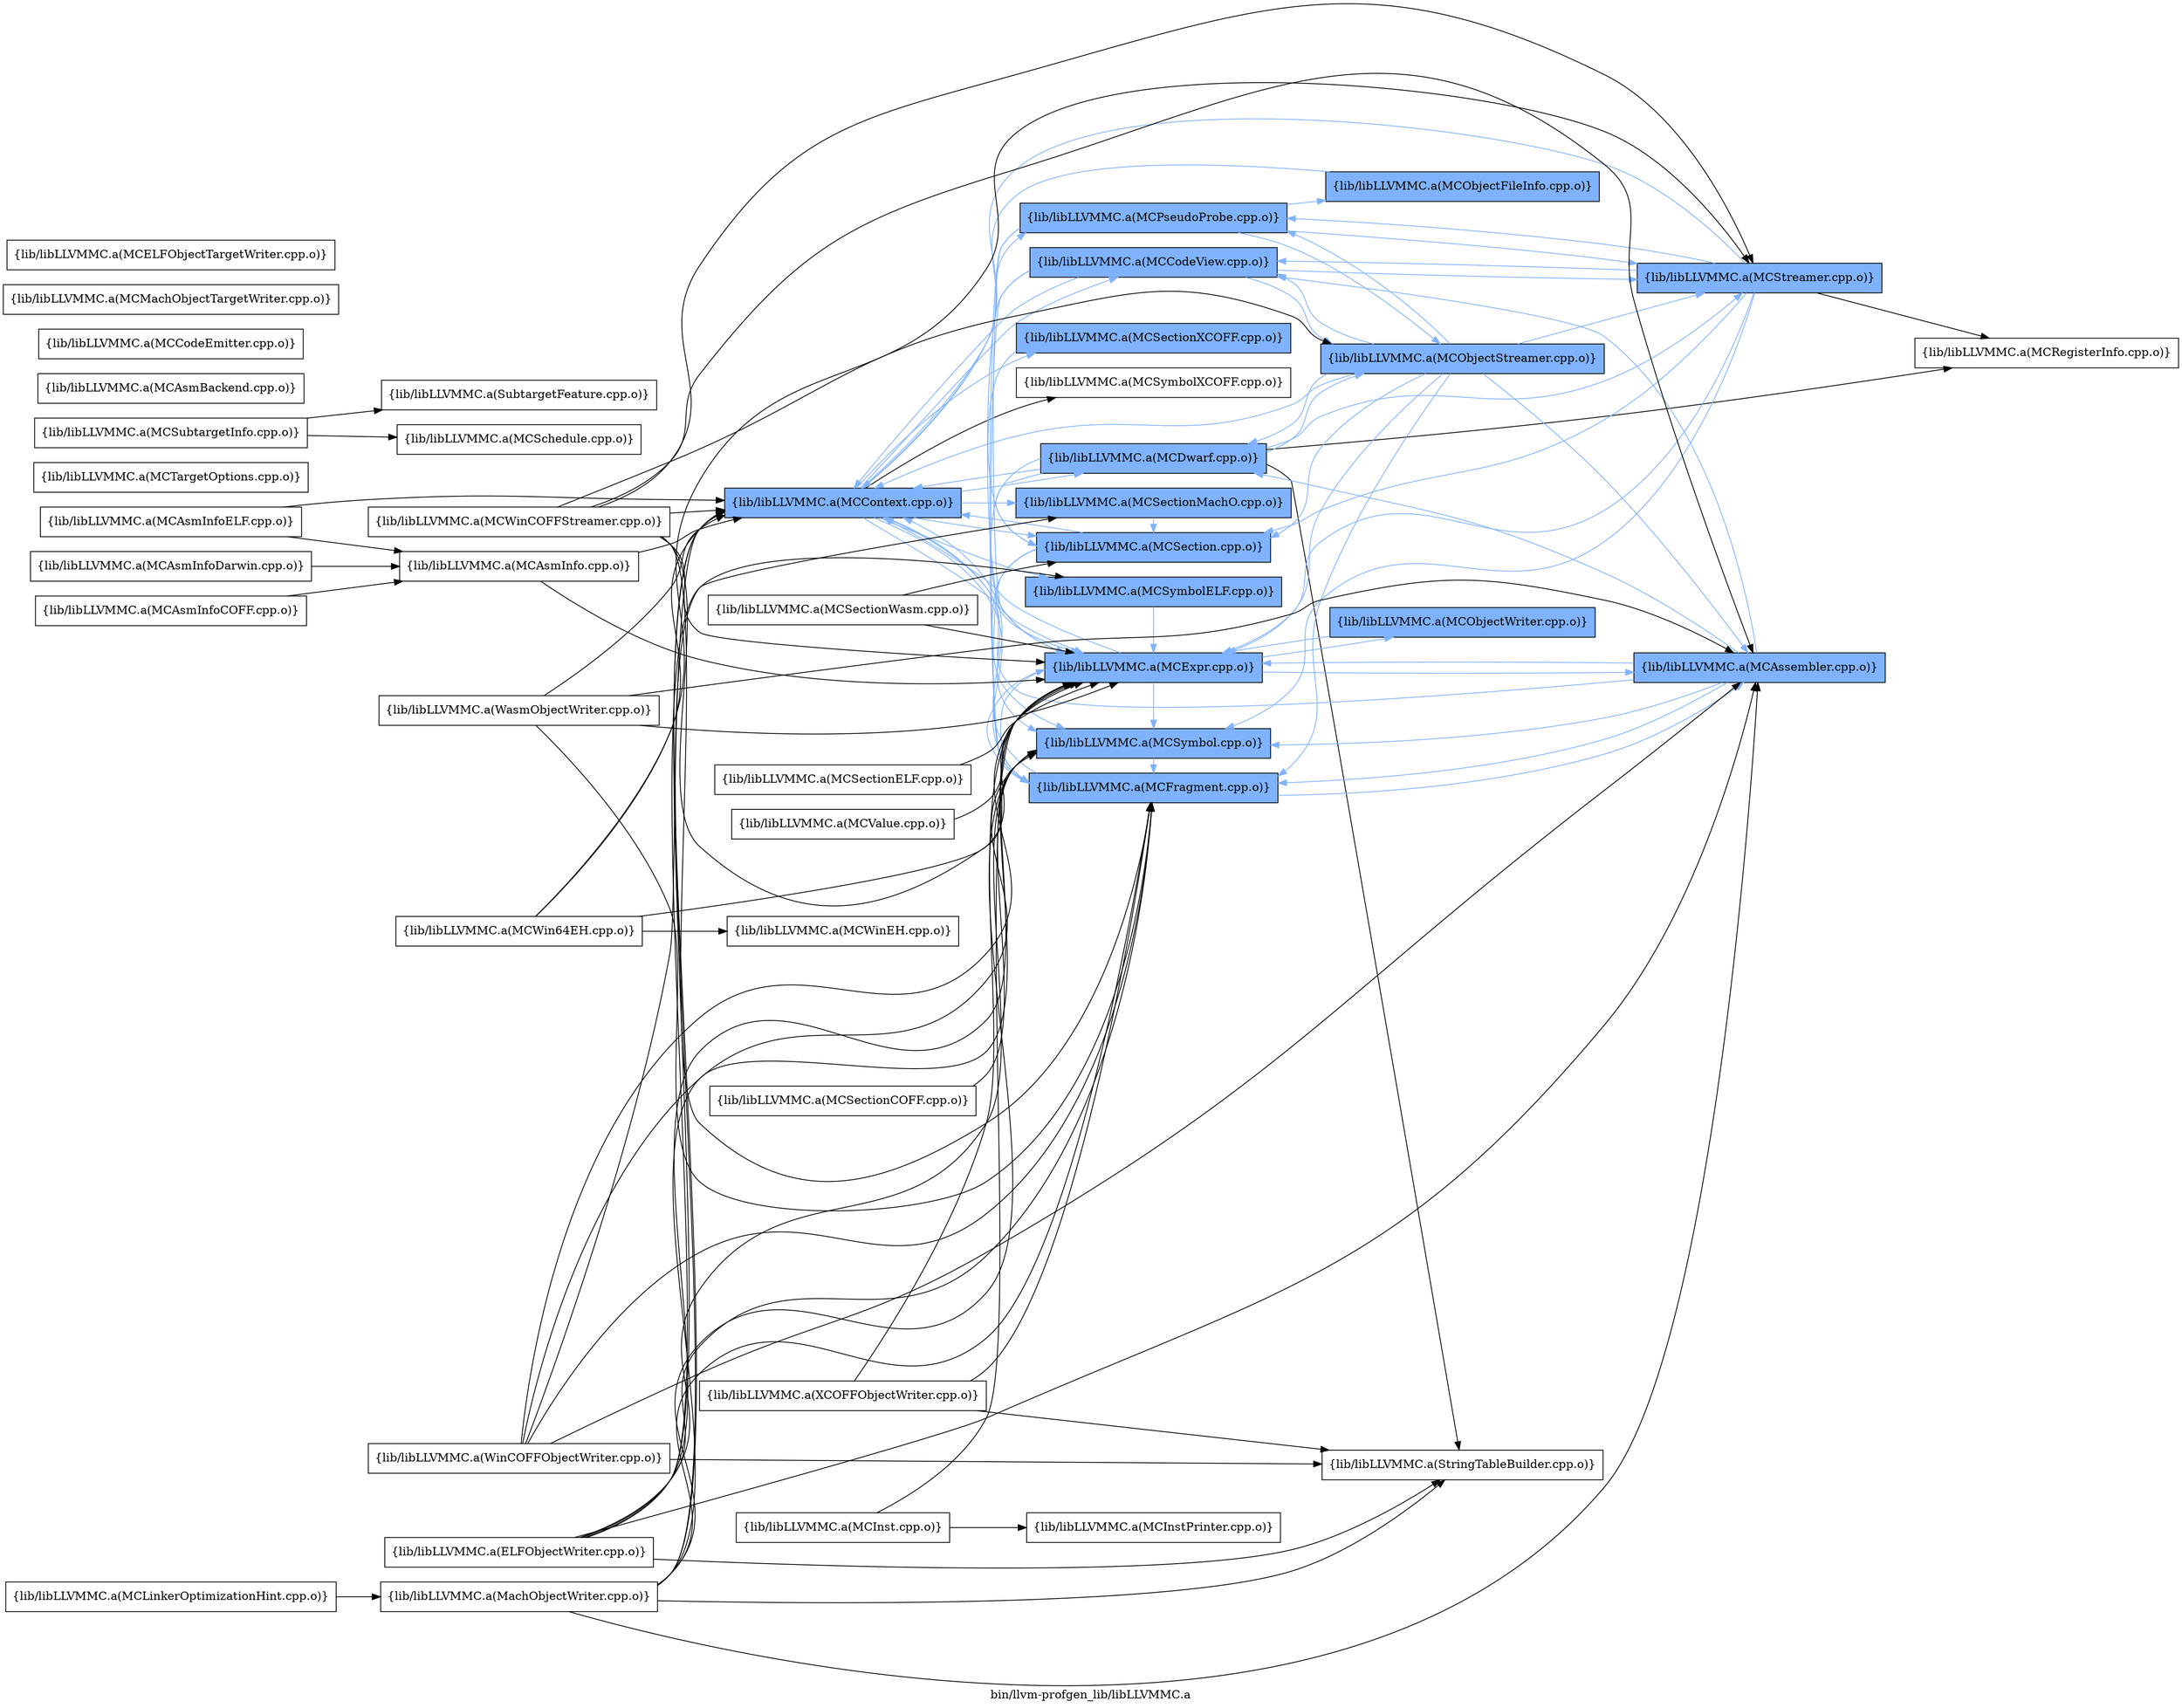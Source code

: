 digraph "bin/llvm-profgen_lib/libLLVMMC.a" {
	label="bin/llvm-profgen_lib/libLLVMMC.a";
	rankdir=LR;
	{ rank=same; Node0x5599c506c648;  }
	{ rank=same; Node0x5599c506c878; Node0x5599c5067e68; Node0x5599c5068a98; Node0x5599c5069218; Node0x5599c50634a8; Node0x5599c50644e8; Node0x5599c5074c58; Node0x5599c5075068; Node0x5599c5073128; Node0x5599c5066608; Node0x5599c5066338;  }
	{ rank=same; Node0x5599c506c648;  }
	{ rank=same; Node0x5599c506c878; Node0x5599c5067e68; Node0x5599c5068a98; Node0x5599c5069218; Node0x5599c50634a8; Node0x5599c50644e8; Node0x5599c5074c58; Node0x5599c5075068; Node0x5599c5073128; Node0x5599c5066608; Node0x5599c5066338;  }

	Node0x5599c506c648 [shape=record,shape=box,group=1,style=filled,fillcolor="0.600000 0.5 1",label="{lib/libLLVMMC.a(MCContext.cpp.o)}"];
	Node0x5599c506c648 -> Node0x5599c506c878[color="0.600000 0.5 1"];
	Node0x5599c506c648 -> Node0x5599c5067e68[color="0.600000 0.5 1"];
	Node0x5599c506c648 -> Node0x5599c5068a98[color="0.600000 0.5 1"];
	Node0x5599c506c648 -> Node0x5599c5069218[color="0.600000 0.5 1"];
	Node0x5599c506c648 -> Node0x5599c50634a8[color="0.600000 0.5 1"];
	Node0x5599c506c648 -> Node0x5599c50644e8[color="0.600000 0.5 1"];
	Node0x5599c506c648 -> Node0x5599c5074c58[color="0.600000 0.5 1"];
	Node0x5599c506c648 -> Node0x5599c5075068[color="0.600000 0.5 1"];
	Node0x5599c506c648 -> Node0x5599c5073128[color="0.600000 0.5 1"];
	Node0x5599c506c648 -> Node0x5599c5066608[color="0.600000 0.5 1"];
	Node0x5599c506c648 -> Node0x5599c5066338;
	Node0x5599c5066ab8 [shape=record,shape=box,group=1,style=filled,fillcolor="0.600000 0.5 1",label="{lib/libLLVMMC.a(MCObjectFileInfo.cpp.o)}"];
	Node0x5599c5066ab8 -> Node0x5599c506c648[color="0.600000 0.5 1"];
	Node0x5599c50656b8 [shape=record,shape=box,group=0,label="{lib/libLLVMMC.a(MCTargetOptions.cpp.o)}"];
	Node0x5599c5075658 [shape=record,shape=box,group=0,label="{lib/libLLVMMC.a(SubtargetFeature.cpp.o)}"];
	Node0x5599c5068818 [shape=record,shape=box,group=0,label="{lib/libLLVMMC.a(MCAsmInfo.cpp.o)}"];
	Node0x5599c5068818 -> Node0x5599c506c648;
	Node0x5599c5068818 -> Node0x5599c5068a98;
	Node0x5599c50639f8 [shape=record,shape=box,group=0,label="{lib/libLLVMMC.a(MCRegisterInfo.cpp.o)}"];
	Node0x5599c5073fd8 [shape=record,shape=box,group=0,label="{lib/libLLVMMC.a(MCSubtargetInfo.cpp.o)}"];
	Node0x5599c5073fd8 -> Node0x5599c5074208;
	Node0x5599c5073fd8 -> Node0x5599c5075658;
	Node0x5599c5068a98 [shape=record,shape=box,group=1,style=filled,fillcolor="0.600000 0.5 1",label="{lib/libLLVMMC.a(MCExpr.cpp.o)}"];
	Node0x5599c5068a98 -> Node0x5599c506b0b8[color="0.600000 0.5 1"];
	Node0x5599c5068a98 -> Node0x5599c506c648[color="0.600000 0.5 1"];
	Node0x5599c5068a98 -> Node0x5599c5069218[color="0.600000 0.5 1"];
	Node0x5599c5068a98 -> Node0x5599c5067a08[color="0.600000 0.5 1"];
	Node0x5599c5068a98 -> Node0x5599c5073128[color="0.600000 0.5 1"];
	Node0x5599c5065d98 [shape=record,shape=box,group=0,label="{lib/libLLVMMC.a(MCInstPrinter.cpp.o)}"];
	Node0x5599c50696c8 [shape=record,shape=box,group=0,label="{lib/libLLVMMC.a(MCAsmBackend.cpp.o)}"];
	Node0x5599c506b0b8 [shape=record,shape=box,group=1,style=filled,fillcolor="0.600000 0.5 1",label="{lib/libLLVMMC.a(MCAssembler.cpp.o)}"];
	Node0x5599c506b0b8 -> Node0x5599c506c878[color="0.600000 0.5 1"];
	Node0x5599c506b0b8 -> Node0x5599c506c648[color="0.600000 0.5 1"];
	Node0x5599c506b0b8 -> Node0x5599c5067e68[color="0.600000 0.5 1"];
	Node0x5599c506b0b8 -> Node0x5599c5068a98[color="0.600000 0.5 1"];
	Node0x5599c506b0b8 -> Node0x5599c5069218[color="0.600000 0.5 1"];
	Node0x5599c506b0b8 -> Node0x5599c5073128[color="0.600000 0.5 1"];
	Node0x5599c5069218 [shape=record,shape=box,group=1,style=filled,fillcolor="0.600000 0.5 1",label="{lib/libLLVMMC.a(MCFragment.cpp.o)}"];
	Node0x5599c5069218 -> Node0x5599c506b0b8[color="0.600000 0.5 1"];
	Node0x5599c5069218 -> Node0x5599c506c648[color="0.600000 0.5 1"];
	Node0x5599c5069218 -> Node0x5599c5068a98[color="0.600000 0.5 1"];
	Node0x5599c506a398 [shape=record,shape=box,group=0,label="{lib/libLLVMMC.a(MCInst.cpp.o)}"];
	Node0x5599c506a398 -> Node0x5599c5068a98;
	Node0x5599c506a398 -> Node0x5599c5065d98;
	Node0x5599c5067788 [shape=record,shape=box,group=1,style=filled,fillcolor="0.600000 0.5 1",label="{lib/libLLVMMC.a(MCObjectStreamer.cpp.o)}"];
	Node0x5599c5067788 -> Node0x5599c506b0b8[color="0.600000 0.5 1"];
	Node0x5599c5067788 -> Node0x5599c506c878[color="0.600000 0.5 1"];
	Node0x5599c5067788 -> Node0x5599c506c648[color="0.600000 0.5 1"];
	Node0x5599c5067788 -> Node0x5599c5067e68[color="0.600000 0.5 1"];
	Node0x5599c5067788 -> Node0x5599c5068a98[color="0.600000 0.5 1"];
	Node0x5599c5067788 -> Node0x5599c5069218[color="0.600000 0.5 1"];
	Node0x5599c5067788 -> Node0x5599c50634a8[color="0.600000 0.5 1"];
	Node0x5599c5067788 -> Node0x5599c50644e8[color="0.600000 0.5 1"];
	Node0x5599c5067788 -> Node0x5599c5071f58[color="0.600000 0.5 1"];
	Node0x5599c5068098 [shape=record,shape=box,group=0,label="{lib/libLLVMMC.a(MCAsmInfoCOFF.cpp.o)}"];
	Node0x5599c5068098 -> Node0x5599c5068818;
	Node0x5599c5072098 [shape=record,shape=box,group=0,label="{lib/libLLVMMC.a(MCAsmInfoDarwin.cpp.o)}"];
	Node0x5599c5072098 -> Node0x5599c5068818;
	Node0x5599c5072818 [shape=record,shape=box,group=0,label="{lib/libLLVMMC.a(MCAsmInfoELF.cpp.o)}"];
	Node0x5599c5072818 -> Node0x5599c5068818;
	Node0x5599c5072818 -> Node0x5599c506c648;
	Node0x5599c506c0f8 [shape=record,shape=box,group=0,label="{lib/libLLVMMC.a(MCCodeEmitter.cpp.o)}"];
	Node0x5599c50655c8 [shape=record,shape=box,group=0,label="{lib/libLLVMMC.a(MCMachObjectTargetWriter.cpp.o)}"];
	Node0x5599c5073128 [shape=record,shape=box,group=1,style=filled,fillcolor="0.600000 0.5 1",label="{lib/libLLVMMC.a(MCSymbol.cpp.o)}"];
	Node0x5599c5073128 -> Node0x5599c5069218[color="0.600000 0.5 1"];
	Node0x5599c5074488 [shape=record,shape=box,group=0,label="{lib/libLLVMMC.a(MachObjectWriter.cpp.o)}"];
	Node0x5599c5074488 -> Node0x5599c506b0b8;
	Node0x5599c5074488 -> Node0x5599c506c648;
	Node0x5599c5074488 -> Node0x5599c5068a98;
	Node0x5599c5074488 -> Node0x5599c5069218;
	Node0x5599c5074488 -> Node0x5599c5074c58;
	Node0x5599c5074488 -> Node0x5599c5073128;
	Node0x5599c5074488 -> Node0x5599c5074a28;
	Node0x5599c5068cc8 [shape=record,shape=box,group=0,label="{lib/libLLVMMC.a(MCELFObjectTargetWriter.cpp.o)}"];
	Node0x5599c5067af8 [shape=record,shape=box,group=0,label="{lib/libLLVMMC.a(MCValue.cpp.o)}"];
	Node0x5599c5067af8 -> Node0x5599c5068a98;
	Node0x5599c5075b58 [shape=record,shape=box,group=0,label="{lib/libLLVMMC.a(WinCOFFObjectWriter.cpp.o)}"];
	Node0x5599c5075b58 -> Node0x5599c506b0b8;
	Node0x5599c5075b58 -> Node0x5599c506c648;
	Node0x5599c5075b58 -> Node0x5599c5068a98;
	Node0x5599c5075b58 -> Node0x5599c5069218;
	Node0x5599c5075b58 -> Node0x5599c5073128;
	Node0x5599c5075b58 -> Node0x5599c5074a28;
	Node0x5599c5071f58 [shape=record,shape=box,group=1,style=filled,fillcolor="0.600000 0.5 1",label="{lib/libLLVMMC.a(MCStreamer.cpp.o)}"];
	Node0x5599c5071f58 -> Node0x5599c506c878[color="0.600000 0.5 1"];
	Node0x5599c5071f58 -> Node0x5599c506c648[color="0.600000 0.5 1"];
	Node0x5599c5071f58 -> Node0x5599c5068a98[color="0.600000 0.5 1"];
	Node0x5599c5071f58 -> Node0x5599c50634a8[color="0.600000 0.5 1"];
	Node0x5599c5071f58 -> Node0x5599c50639f8;
	Node0x5599c5071f58 -> Node0x5599c50644e8[color="0.600000 0.5 1"];
	Node0x5599c5071f58 -> Node0x5599c5073128[color="0.600000 0.5 1"];
	Node0x5599c5066e78 [shape=record,shape=box,group=0,label="{lib/libLLVMMC.a(MCWin64EH.cpp.o)}"];
	Node0x5599c5066e78 -> Node0x5599c506c648;
	Node0x5599c5066e78 -> Node0x5599c5068a98;
	Node0x5599c5066e78 -> Node0x5599c5071f58;
	Node0x5599c5066e78 -> Node0x5599c5063868;
	Node0x5599c5066c48 [shape=record,shape=box,group=0,label="{lib/libLLVMMC.a(MCWinCOFFStreamer.cpp.o)}"];
	Node0x5599c5066c48 -> Node0x5599c506b0b8;
	Node0x5599c5066c48 -> Node0x5599c506c648;
	Node0x5599c5066c48 -> Node0x5599c5068a98;
	Node0x5599c5066c48 -> Node0x5599c5069218;
	Node0x5599c5066c48 -> Node0x5599c5067788;
	Node0x5599c5066c48 -> Node0x5599c5071f58;
	Node0x5599c5066c48 -> Node0x5599c5073128;
	Node0x5599c5063868 [shape=record,shape=box,group=0,label="{lib/libLLVMMC.a(MCWinEH.cpp.o)}"];
	Node0x5599c506c878 [shape=record,shape=box,group=1,style=filled,fillcolor="0.600000 0.5 1",label="{lib/libLLVMMC.a(MCCodeView.cpp.o)}"];
	Node0x5599c506c878 -> Node0x5599c506c648[color="0.600000 0.5 1"];
	Node0x5599c506c878 -> Node0x5599c5068a98[color="0.600000 0.5 1"];
	Node0x5599c506c878 -> Node0x5599c5069218[color="0.600000 0.5 1"];
	Node0x5599c506c878 -> Node0x5599c5067788[color="0.600000 0.5 1"];
	Node0x5599c506c878 -> Node0x5599c5071f58[color="0.600000 0.5 1"];
	Node0x5599c5068ea8 [shape=record,shape=box,group=0,label="{lib/libLLVMMC.a(ELFObjectWriter.cpp.o)}"];
	Node0x5599c5068ea8 -> Node0x5599c506b0b8;
	Node0x5599c5068ea8 -> Node0x5599c506c648;
	Node0x5599c5068ea8 -> Node0x5599c5068a98;
	Node0x5599c5068ea8 -> Node0x5599c5069218;
	Node0x5599c5068ea8 -> Node0x5599c5073128;
	Node0x5599c5068ea8 -> Node0x5599c5066608;
	Node0x5599c5068ea8 -> Node0x5599c5074a28;
	Node0x5599c5066608 [shape=record,shape=box,group=1,style=filled,fillcolor="0.600000 0.5 1",label="{lib/libLLVMMC.a(MCSymbolELF.cpp.o)}"];
	Node0x5599c5066608 -> Node0x5599c5068a98[color="0.600000 0.5 1"];
	Node0x5599c5074a28 [shape=record,shape=box,group=0,label="{lib/libLLVMMC.a(StringTableBuilder.cpp.o)}"];
	Node0x5599c5067e68 [shape=record,shape=box,group=1,style=filled,fillcolor="0.600000 0.5 1",label="{lib/libLLVMMC.a(MCDwarf.cpp.o)}"];
	Node0x5599c5067e68 -> Node0x5599c506c648[color="0.600000 0.5 1"];
	Node0x5599c5067e68 -> Node0x5599c5068a98[color="0.600000 0.5 1"];
	Node0x5599c5067e68 -> Node0x5599c5067788[color="0.600000 0.5 1"];
	Node0x5599c5067e68 -> Node0x5599c50639f8;
	Node0x5599c5067e68 -> Node0x5599c50644e8[color="0.600000 0.5 1"];
	Node0x5599c5067e68 -> Node0x5599c5071f58[color="0.600000 0.5 1"];
	Node0x5599c5067e68 -> Node0x5599c5074a28;
	Node0x5599c50634a8 [shape=record,shape=box,group=1,style=filled,fillcolor="0.600000 0.5 1",label="{lib/libLLVMMC.a(MCPseudoProbe.cpp.o)}"];
	Node0x5599c50634a8 -> Node0x5599c5068a98[color="0.600000 0.5 1"];
	Node0x5599c50634a8 -> Node0x5599c5069218[color="0.600000 0.5 1"];
	Node0x5599c50634a8 -> Node0x5599c5066ab8[color="0.600000 0.5 1"];
	Node0x5599c50634a8 -> Node0x5599c5067788[color="0.600000 0.5 1"];
	Node0x5599c50634a8 -> Node0x5599c5071f58[color="0.600000 0.5 1"];
	Node0x5599c50644e8 [shape=record,shape=box,group=1,style=filled,fillcolor="0.600000 0.5 1",label="{lib/libLLVMMC.a(MCSection.cpp.o)}"];
	Node0x5599c50644e8 -> Node0x5599c506c648[color="0.600000 0.5 1"];
	Node0x5599c50644e8 -> Node0x5599c5068a98[color="0.600000 0.5 1"];
	Node0x5599c50644e8 -> Node0x5599c5069218[color="0.600000 0.5 1"];
	Node0x5599c50644e8 -> Node0x5599c5073128[color="0.600000 0.5 1"];
	Node0x5599c5074c58 [shape=record,shape=box,group=1,style=filled,fillcolor="0.600000 0.5 1",label="{lib/libLLVMMC.a(MCSectionMachO.cpp.o)}"];
	Node0x5599c5074c58 -> Node0x5599c50644e8[color="0.600000 0.5 1"];
	Node0x5599c5075068 [shape=record,shape=box,group=1,style=filled,fillcolor="0.600000 0.5 1",label="{lib/libLLVMMC.a(MCSectionXCOFF.cpp.o)}"];
	Node0x5599c5075068 -> Node0x5599c50644e8[color="0.600000 0.5 1"];
	Node0x5599c5066338 [shape=record,shape=box,group=0,label="{lib/libLLVMMC.a(MCSymbolXCOFF.cpp.o)}"];
	Node0x5599c5067a08 [shape=record,shape=box,group=1,style=filled,fillcolor="0.600000 0.5 1",label="{lib/libLLVMMC.a(MCObjectWriter.cpp.o)}"];
	Node0x5599c5067a08 -> Node0x5599c5068a98[color="0.600000 0.5 1"];
	Node0x5599c5064858 [shape=record,shape=box,group=0,label="{lib/libLLVMMC.a(MCSectionCOFF.cpp.o)}"];
	Node0x5599c5064858 -> Node0x5599c5073128;
	Node0x5599c50654d8 [shape=record,shape=box,group=0,label="{lib/libLLVMMC.a(MCSectionELF.cpp.o)}"];
	Node0x5599c50654d8 -> Node0x5599c5068a98;
	Node0x5599c5074988 [shape=record,shape=box,group=0,label="{lib/libLLVMMC.a(MCSectionWasm.cpp.o)}"];
	Node0x5599c5074988 -> Node0x5599c5068a98;
	Node0x5599c5074988 -> Node0x5599c50644e8;
	Node0x5599c5074208 [shape=record,shape=box,group=0,label="{lib/libLLVMMC.a(MCSchedule.cpp.o)}"];
	Node0x5599c5073d58 [shape=record,shape=box,group=0,label="{lib/libLLVMMC.a(MCLinkerOptimizationHint.cpp.o)}"];
	Node0x5599c5073d58 -> Node0x5599c5074488;
	Node0x5599c50762d8 [shape=record,shape=box,group=0,label="{lib/libLLVMMC.a(WasmObjectWriter.cpp.o)}"];
	Node0x5599c50762d8 -> Node0x5599c506b0b8;
	Node0x5599c50762d8 -> Node0x5599c506c648;
	Node0x5599c50762d8 -> Node0x5599c5068a98;
	Node0x5599c50762d8 -> Node0x5599c5069218;
	Node0x5599c5076828 [shape=record,shape=box,group=0,label="{lib/libLLVMMC.a(XCOFFObjectWriter.cpp.o)}"];
	Node0x5599c5076828 -> Node0x5599c5068a98;
	Node0x5599c5076828 -> Node0x5599c5069218;
	Node0x5599c5076828 -> Node0x5599c5074a28;
}
